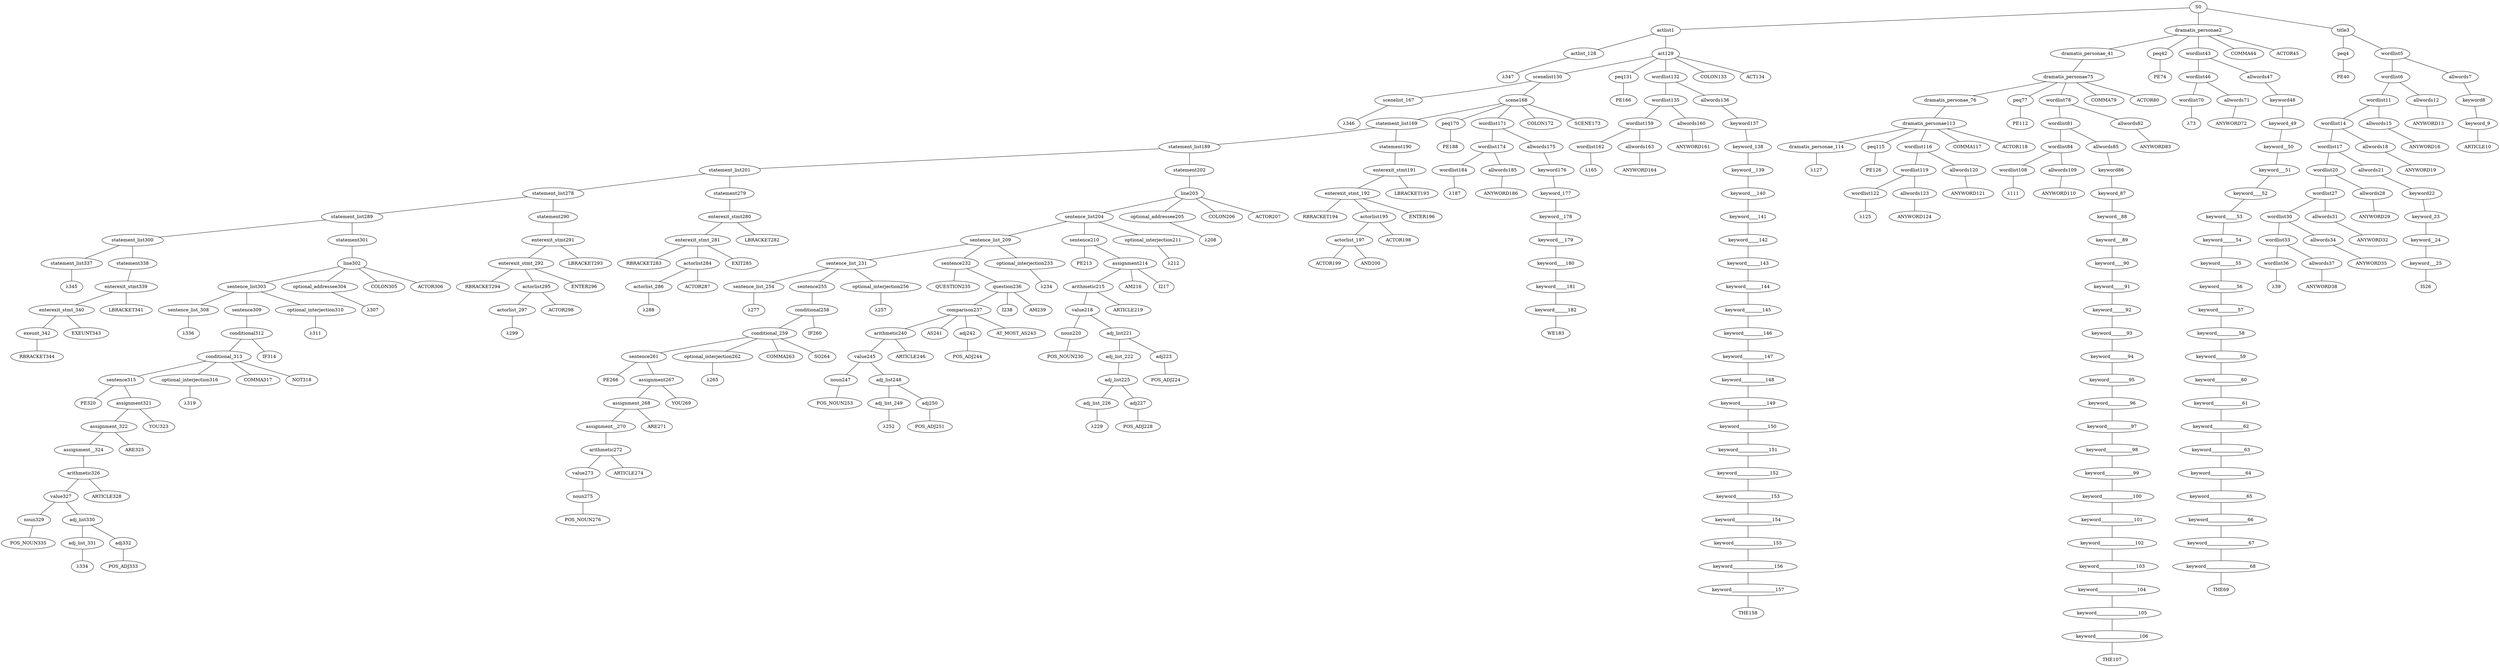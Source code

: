 strict graph {
	S0 -- actlist1
	S0 -- dramatis_personae2
	S0 -- title3

	title3 -- peq4
	title3 -- wordlist5

	wordlist5 -- wordlist6
	wordlist5 -- allwords7

	allwords7 -- keyword8

	keyword8 -- keyword_9

	keyword_9 -- ARTICLE10


	wordlist6 -- wordlist11
	wordlist6 -- allwords12

	allwords12 -- ANYWORD13


	wordlist11 -- wordlist14
	wordlist11 -- allwords15

	allwords15 -- ANYWORD16


	wordlist14 -- wordlist17
	wordlist14 -- allwords18

	allwords18 -- ANYWORD19


	wordlist17 -- wordlist20
	wordlist17 -- allwords21

	allwords21 -- keyword22

	keyword22 -- keyword_23

	keyword_23 -- keyword__24

	keyword__24 -- keyword___25

	keyword___25 -- IS26


	wordlist20 -- wordlist27
	wordlist20 -- allwords28

	allwords28 -- ANYWORD29


	wordlist27 -- wordlist30
	wordlist27 -- allwords31

	allwords31 -- ANYWORD32


	wordlist30 -- wordlist33
	wordlist30 -- allwords34

	allwords34 -- ANYWORD35


	wordlist33 -- wordlist36
	wordlist33 -- allwords37

	allwords37 -- ANYWORD38


	wordlist36 -- λ39

	peq4 -- PE40


	dramatis_personae2 -- dramatis_personae_41
	dramatis_personae2 -- peq42
	dramatis_personae2 -- wordlist43
	dramatis_personae2 -- COMMA44
	dramatis_personae2 -- ACTOR45



	wordlist43 -- wordlist46
	wordlist43 -- allwords47

	allwords47 -- keyword48

	keyword48 -- keyword_49

	keyword_49 -- keyword__50

	keyword__50 -- keyword___51

	keyword___51 -- keyword____52

	keyword____52 -- keyword_____53

	keyword_____53 -- keyword______54

	keyword______54 -- keyword_______55

	keyword_______55 -- keyword________56

	keyword________56 -- keyword_________57

	keyword_________57 -- keyword__________58

	keyword__________58 -- keyword___________59

	keyword___________59 -- keyword____________60

	keyword____________60 -- keyword_____________61

	keyword_____________61 -- keyword______________62

	keyword______________62 -- keyword_______________63

	keyword_______________63 -- keyword________________64

	keyword________________64 -- keyword_________________65

	keyword_________________65 -- keyword__________________66

	keyword__________________66 -- keyword___________________67

	keyword___________________67 -- keyword____________________68

	keyword____________________68 -- THE69


	wordlist46 -- wordlist70
	wordlist46 -- allwords71

	allwords71 -- ANYWORD72


	wordlist70 -- λ73

	peq42 -- PE74


	dramatis_personae_41 -- dramatis_personae75

	dramatis_personae75 -- dramatis_personae_76
	dramatis_personae75 -- peq77
	dramatis_personae75 -- wordlist78
	dramatis_personae75 -- COMMA79
	dramatis_personae75 -- ACTOR80



	wordlist78 -- wordlist81
	wordlist78 -- allwords82

	allwords82 -- ANYWORD83


	wordlist81 -- wordlist84
	wordlist81 -- allwords85

	allwords85 -- keyword86

	keyword86 -- keyword_87

	keyword_87 -- keyword__88

	keyword__88 -- keyword___89

	keyword___89 -- keyword____90

	keyword____90 -- keyword_____91

	keyword_____91 -- keyword______92

	keyword______92 -- keyword_______93

	keyword_______93 -- keyword________94

	keyword________94 -- keyword_________95

	keyword_________95 -- keyword__________96

	keyword__________96 -- keyword___________97

	keyword___________97 -- keyword____________98

	keyword____________98 -- keyword_____________99

	keyword_____________99 -- keyword______________100

	keyword______________100 -- keyword_______________101

	keyword_______________101 -- keyword________________102

	keyword________________102 -- keyword_________________103

	keyword_________________103 -- keyword__________________104

	keyword__________________104 -- keyword___________________105

	keyword___________________105 -- keyword____________________106

	keyword____________________106 -- THE107


	wordlist84 -- wordlist108
	wordlist84 -- allwords109

	allwords109 -- ANYWORD110


	wordlist108 -- λ111

	peq77 -- PE112


	dramatis_personae_76 -- dramatis_personae113

	dramatis_personae113 -- dramatis_personae_114
	dramatis_personae113 -- peq115
	dramatis_personae113 -- wordlist116
	dramatis_personae113 -- COMMA117
	dramatis_personae113 -- ACTOR118



	wordlist116 -- wordlist119
	wordlist116 -- allwords120

	allwords120 -- ANYWORD121


	wordlist119 -- wordlist122
	wordlist119 -- allwords123

	allwords123 -- ANYWORD124


	wordlist122 -- λ125

	peq115 -- PE126


	dramatis_personae_114 -- λ127

	actlist1 -- actlist_128
	actlist1 -- act129

	act129 -- scenelist130
	act129 -- peq131
	act129 -- wordlist132
	act129 -- COLON133
	act129 -- ACT134



	wordlist132 -- wordlist135
	wordlist132 -- allwords136

	allwords136 -- keyword137

	keyword137 -- keyword_138

	keyword_138 -- keyword__139

	keyword__139 -- keyword___140

	keyword___140 -- keyword____141

	keyword____141 -- keyword_____142

	keyword_____142 -- keyword______143

	keyword______143 -- keyword_______144

	keyword_______144 -- keyword________145

	keyword________145 -- keyword_________146

	keyword_________146 -- keyword__________147

	keyword__________147 -- keyword___________148

	keyword___________148 -- keyword____________149

	keyword____________149 -- keyword_____________150

	keyword_____________150 -- keyword______________151

	keyword______________151 -- keyword_______________152

	keyword_______________152 -- keyword________________153

	keyword________________153 -- keyword_________________154

	keyword_________________154 -- keyword__________________155

	keyword__________________155 -- keyword___________________156

	keyword___________________156 -- keyword____________________157

	keyword____________________157 -- THE158


	wordlist135 -- wordlist159
	wordlist135 -- allwords160

	allwords160 -- ANYWORD161


	wordlist159 -- wordlist162
	wordlist159 -- allwords163

	allwords163 -- ANYWORD164


	wordlist162 -- λ165

	peq131 -- PE166


	scenelist130 -- scenelist_167
	scenelist130 -- scene168

	scene168 -- statement_list169
	scene168 -- peq170
	scene168 -- wordlist171
	scene168 -- COLON172
	scene168 -- SCENE173



	wordlist171 -- wordlist174
	wordlist171 -- allwords175

	allwords175 -- keyword176

	keyword176 -- keyword_177

	keyword_177 -- keyword__178

	keyword__178 -- keyword___179

	keyword___179 -- keyword____180

	keyword____180 -- keyword_____181

	keyword_____181 -- keyword______182

	keyword______182 -- WE183


	wordlist174 -- wordlist184
	wordlist174 -- allwords185

	allwords185 -- ANYWORD186


	wordlist184 -- λ187

	peq170 -- PE188


	statement_list169 -- statement_list189
	statement_list169 -- statement190

	statement190 -- enterexit_stmt191

	enterexit_stmt191 -- enterexit_stmt_192
	enterexit_stmt191 -- LBRACKET193


	enterexit_stmt_192 -- RBRACKET194
	enterexit_stmt_192 -- actorlist195
	enterexit_stmt_192 -- ENTER196


	actorlist195 -- actorlist_197
	actorlist195 -- ACTOR198


	actorlist_197 -- ACTOR199
	actorlist_197 -- AND200




	statement_list189 -- statement_list201
	statement_list189 -- statement202

	statement202 -- line203

	line203 -- sentence_list204
	line203 -- optional_addressee205
	line203 -- COLON206
	line203 -- ACTOR207



	optional_addressee205 -- λ208

	sentence_list204 -- sentence_list_209
	sentence_list204 -- sentence210
	sentence_list204 -- optional_interjection211

	optional_interjection211 -- λ212

	sentence210 -- PE213
	sentence210 -- assignment214

	assignment214 -- arithmetic215
	assignment214 -- AM216
	assignment214 -- I217



	arithmetic215 -- value218
	arithmetic215 -- ARTICLE219


	value218 -- noun220
	value218 -- adj_list221

	adj_list221 -- adj_list_222
	adj_list221 -- adj223

	adj223 -- POS_ADJ224


	adj_list_222 -- adj_list225

	adj_list225 -- adj_list_226
	adj_list225 -- adj227

	adj227 -- POS_ADJ228


	adj_list_226 -- λ229

	noun220 -- POS_NOUN230



	sentence_list_209 -- sentence_list_231
	sentence_list_209 -- sentence232
	sentence_list_209 -- optional_interjection233

	optional_interjection233 -- λ234

	sentence232 -- QUESTION235
	sentence232 -- question236

	question236 -- comparison237
	question236 -- I238
	question236 -- AM239



	comparison237 -- arithmetic240
	comparison237 -- AS241
	comparison237 -- adj242
	comparison237 -- AT_MOST_AS243


	adj242 -- POS_ADJ244



	arithmetic240 -- value245
	arithmetic240 -- ARTICLE246


	value245 -- noun247
	value245 -- adj_list248

	adj_list248 -- adj_list_249
	adj_list248 -- adj250

	adj250 -- POS_ADJ251


	adj_list_249 -- λ252

	noun247 -- POS_NOUN253



	sentence_list_231 -- sentence_list_254
	sentence_list_231 -- sentence255
	sentence_list_231 -- optional_interjection256

	optional_interjection256 -- λ257

	sentence255 -- conditional258

	conditional258 -- conditional_259
	conditional258 -- IF260


	conditional_259 -- sentence261
	conditional_259 -- optional_interjection262
	conditional_259 -- COMMA263
	conditional_259 -- SO264



	optional_interjection262 -- λ265

	sentence261 -- PE266
	sentence261 -- assignment267

	assignment267 -- assignment_268
	assignment267 -- YOU269


	assignment_268 -- assignment__270
	assignment_268 -- ARE271


	assignment__270 -- arithmetic272

	arithmetic272 -- value273
	arithmetic272 -- ARTICLE274


	value273 -- noun275

	noun275 -- POS_NOUN276



	sentence_list_254 -- λ277

	statement_list201 -- statement_list278
	statement_list201 -- statement279

	statement279 -- enterexit_stmt280

	enterexit_stmt280 -- enterexit_stmt_281
	enterexit_stmt280 -- LBRACKET282


	enterexit_stmt_281 -- RBRACKET283
	enterexit_stmt_281 -- actorlist284
	enterexit_stmt_281 -- EXIT285


	actorlist284 -- actorlist_286
	actorlist284 -- ACTOR287


	actorlist_286 -- λ288


	statement_list278 -- statement_list289
	statement_list278 -- statement290

	statement290 -- enterexit_stmt291

	enterexit_stmt291 -- enterexit_stmt_292
	enterexit_stmt291 -- LBRACKET293


	enterexit_stmt_292 -- RBRACKET294
	enterexit_stmt_292 -- actorlist295
	enterexit_stmt_292 -- ENTER296


	actorlist295 -- actorlist_297
	actorlist295 -- ACTOR298


	actorlist_297 -- λ299


	statement_list289 -- statement_list300
	statement_list289 -- statement301

	statement301 -- line302

	line302 -- sentence_list303
	line302 -- optional_addressee304
	line302 -- COLON305
	line302 -- ACTOR306



	optional_addressee304 -- λ307

	sentence_list303 -- sentence_list_308
	sentence_list303 -- sentence309
	sentence_list303 -- optional_interjection310

	optional_interjection310 -- λ311

	sentence309 -- conditional312

	conditional312 -- conditional_313
	conditional312 -- IF314


	conditional_313 -- sentence315
	conditional_313 -- optional_interjection316
	conditional_313 -- COMMA317
	conditional_313 -- NOT318



	optional_interjection316 -- λ319

	sentence315 -- PE320
	sentence315 -- assignment321

	assignment321 -- assignment_322
	assignment321 -- YOU323


	assignment_322 -- assignment__324
	assignment_322 -- ARE325


	assignment__324 -- arithmetic326

	arithmetic326 -- value327
	arithmetic326 -- ARTICLE328


	value327 -- noun329
	value327 -- adj_list330

	adj_list330 -- adj_list_331
	adj_list330 -- adj332

	adj332 -- POS_ADJ333


	adj_list_331 -- λ334

	noun329 -- POS_NOUN335



	sentence_list_308 -- λ336

	statement_list300 -- statement_list337
	statement_list300 -- statement338

	statement338 -- enterexit_stmt339

	enterexit_stmt339 -- enterexit_stmt_340
	enterexit_stmt339 -- LBRACKET341


	enterexit_stmt_340 -- exeunt_342
	enterexit_stmt_340 -- EXEUNT343


	exeunt_342 -- RBRACKET344


	statement_list337 -- λ345

	scenelist_167 -- λ346

	actlist_128 -- λ347


}